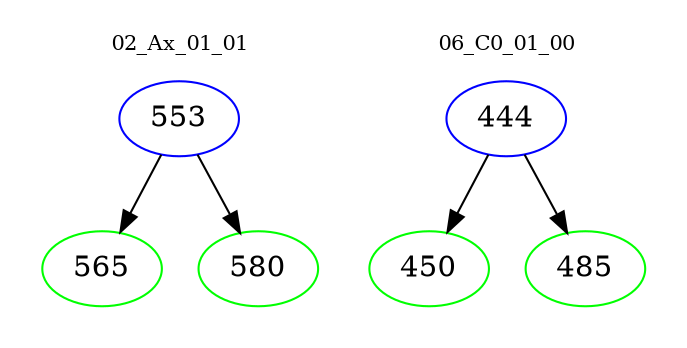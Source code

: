 digraph{
subgraph cluster_0 {
color = white
label = "02_Ax_01_01";
fontsize=10;
T0_553 [label="553", color="blue"]
T0_553 -> T0_565 [color="black"]
T0_565 [label="565", color="green"]
T0_553 -> T0_580 [color="black"]
T0_580 [label="580", color="green"]
}
subgraph cluster_1 {
color = white
label = "06_C0_01_00";
fontsize=10;
T1_444 [label="444", color="blue"]
T1_444 -> T1_450 [color="black"]
T1_450 [label="450", color="green"]
T1_444 -> T1_485 [color="black"]
T1_485 [label="485", color="green"]
}
}
